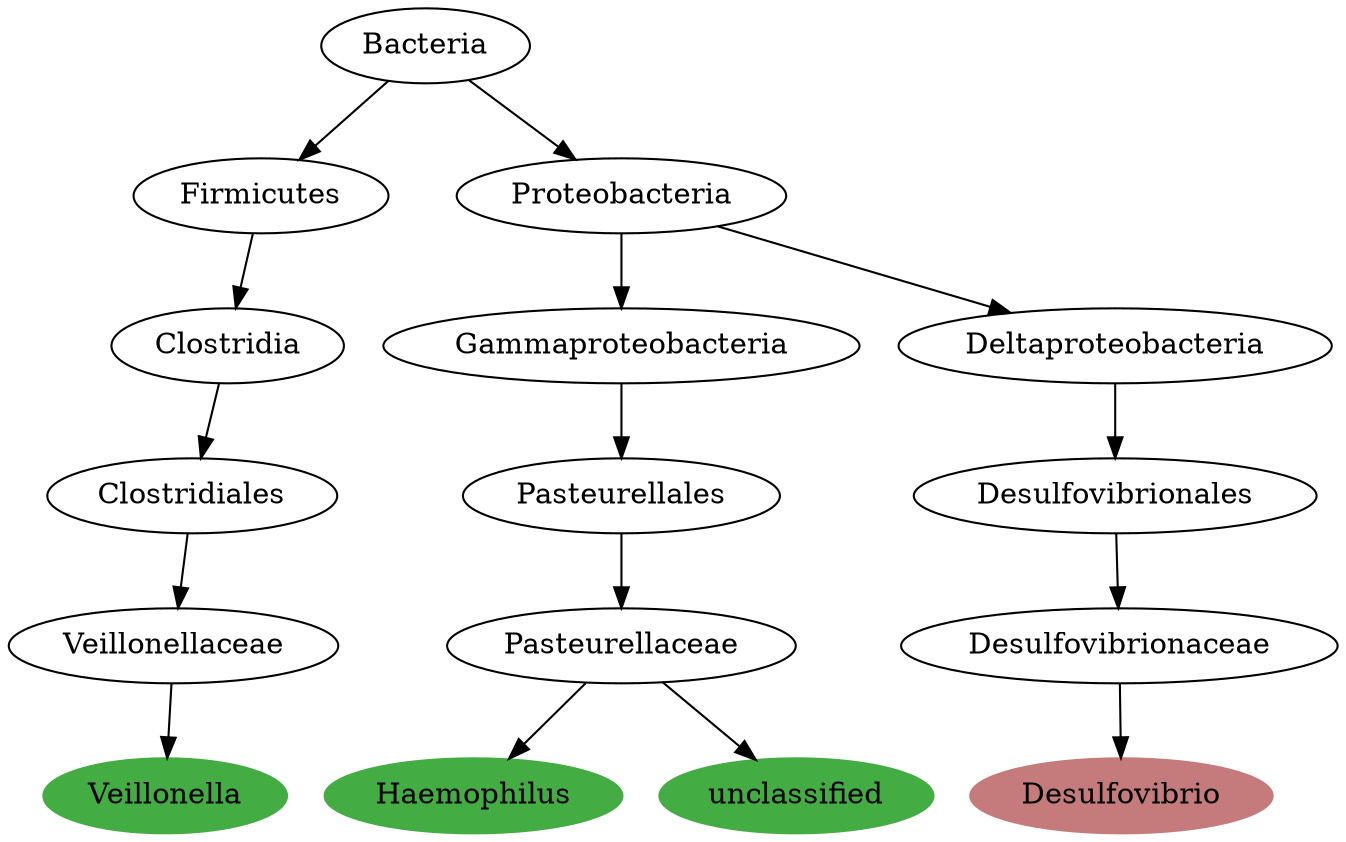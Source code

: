 digraph G { 
	VeillonellaceaeVeillonella [label="Veillonella", color="#43AC43", style=filled];
	ClostridialesVeillonellaceae [label="Veillonellaceae"];
	VeillonellaceaeVeillonella [label="Veillonella"];
	ClostridialesVeillonellaceae -> VeillonellaceaeVeillonella;
	ClostridiaClostridiales [label="Clostridiales"];
	ClostridialesVeillonellaceae [label="Veillonellaceae"];
	ClostridiaClostridiales -> ClostridialesVeillonellaceae;
	FirmicutesClostridia [label="Clostridia"];
	ClostridiaClostridiales [label="Clostridiales"];
	FirmicutesClostridia -> ClostridiaClostridiales;
	BacteriaFirmicutes [label="Firmicutes"];
	FirmicutesClostridia [label="Clostridia"];
	BacteriaFirmicutes -> FirmicutesClostridia;
	Bacteria [label="Bacteria"];
	BacteriaFirmicutes [label="Firmicutes"];
	Bacteria -> BacteriaFirmicutes;
	PasteurellaceaeHaemophilus [label="Haemophilus", color="#43AC43", style=filled];
	PasteurellalesPasteurellaceae [label="Pasteurellaceae"];
	PasteurellaceaeHaemophilus [label="Haemophilus"];
	PasteurellalesPasteurellaceae -> PasteurellaceaeHaemophilus;
	GammaproteobacteriaPasteurellales [label="Pasteurellales"];
	PasteurellalesPasteurellaceae [label="Pasteurellaceae"];
	GammaproteobacteriaPasteurellales -> PasteurellalesPasteurellaceae;
	ProteobacteriaGammaproteobacteria [label="Gammaproteobacteria"];
	GammaproteobacteriaPasteurellales [label="Pasteurellales"];
	ProteobacteriaGammaproteobacteria -> GammaproteobacteriaPasteurellales;
	BacteriaProteobacteria [label="Proteobacteria"];
	ProteobacteriaGammaproteobacteria [label="Gammaproteobacteria"];
	BacteriaProteobacteria -> ProteobacteriaGammaproteobacteria;
	Bacteria [label="Bacteria"];
	BacteriaProteobacteria [label="Proteobacteria"];
	Bacteria -> BacteriaProteobacteria;
	Pasteurellaceaeunclassified [label="unclassified", color="#43AC43", style=filled];
	PasteurellalesPasteurellaceae [label="Pasteurellaceae"];
	Pasteurellaceaeunclassified [label="unclassified"];
	PasteurellalesPasteurellaceae -> Pasteurellaceaeunclassified;
	DesulfovibrionaceaeDesulfovibrio [label="Desulfovibrio", color="#C57B7B", style=filled];
	DesulfovibrionalesDesulfovibrionaceae [label="Desulfovibrionaceae"];
	DesulfovibrionaceaeDesulfovibrio [label="Desulfovibrio"];
	DesulfovibrionalesDesulfovibrionaceae -> DesulfovibrionaceaeDesulfovibrio;
	DeltaproteobacteriaDesulfovibrionales [label="Desulfovibrionales"];
	DesulfovibrionalesDesulfovibrionaceae [label="Desulfovibrionaceae"];
	DeltaproteobacteriaDesulfovibrionales -> DesulfovibrionalesDesulfovibrionaceae;
	ProteobacteriaDeltaproteobacteria [label="Deltaproteobacteria"];
	DeltaproteobacteriaDesulfovibrionales [label="Desulfovibrionales"];
	ProteobacteriaDeltaproteobacteria -> DeltaproteobacteriaDesulfovibrionales;
	BacteriaProteobacteria [label="Proteobacteria"];
	ProteobacteriaDeltaproteobacteria [label="Deltaproteobacteria"];
	BacteriaProteobacteria -> ProteobacteriaDeltaproteobacteria;

 }